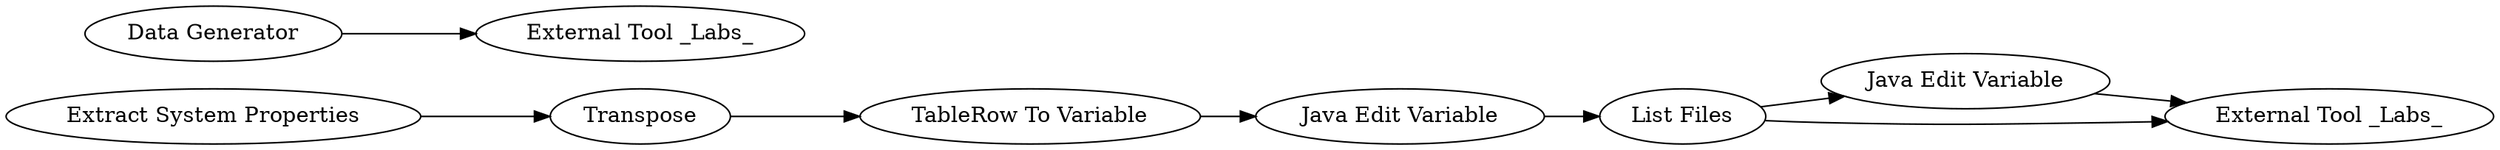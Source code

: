 digraph {
	"-3869335755525490724_5" [label=Transpose]
	"6028251248882501158_7" [label="Java Edit Variable"]
	"6028251248882501158_3" [label="Java Edit Variable"]
	"6028251248882501158_9" [label="List Files"]
	"6028251248882501158_2" [label="External Tool _Labs_"]
	"6028251248882501158_4" [label="Data Generator"]
	"-3869335755525490724_6" [label="TableRow To Variable"]
	"6028251248882501158_5" [label="External Tool _Labs_"]
	"-3869335755525490724_4" [label="Extract System Properties"]
	"-3869335755525490724_5" -> "-3869335755525490724_6"
	"6028251248882501158_9" -> "6028251248882501158_2"
	"-3869335755525490724_6" -> "6028251248882501158_7"
	"6028251248882501158_4" -> "6028251248882501158_5"
	"6028251248882501158_9" -> "6028251248882501158_3"
	"-3869335755525490724_4" -> "-3869335755525490724_5"
	"6028251248882501158_3" -> "6028251248882501158_2"
	"6028251248882501158_7" -> "6028251248882501158_9"
	rankdir=LR
}
